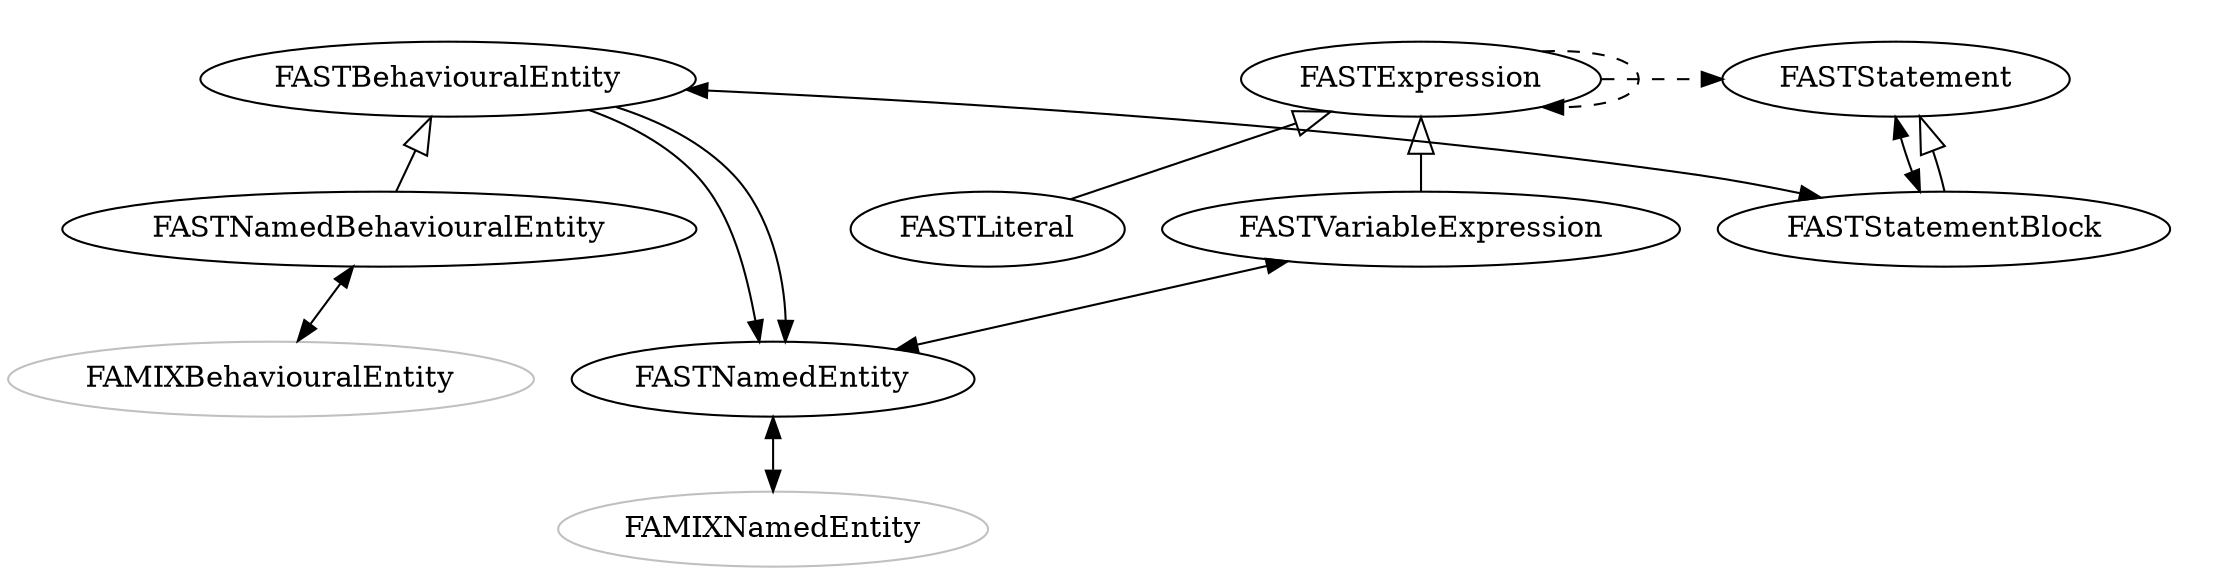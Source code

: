 digraph {
    subgraph famix {
        node[color="gray"];
        FAMIXBehaviouralEntity;
        FAMIXNamedEntity;
    }

    subgraph inheritance {
        edge[dir="back"; arrowtail="empty"; arrowsize="1.75"];
        color=white;
            
        subgraph clusterStatementBehaviouralEntity{
            FASTBehaviouralEntity -> FASTNamedBehaviouralEntity;
        }
        subgraph clusterStatement{
            FASTStatement -> FASTStatementBlock;
        }
        subgraph clusterStatement{
            FASTExpression -> FASTVariableExpression;
            FASTExpression -> FASTLiteral;
        }
    }
    
    subgraph bidirectional {
        edge[dir="both"];
        FASTBehaviouralEntity -> FASTStatementBlock;
        FASTStatementBlock -> FASTStatement;
        FASTNamedBehaviouralEntity -> FAMIXBehaviouralEntity;
        FASTNamedEntity -> FAMIXNamedEntity;
        FASTVariableExpression -> FASTNamedEntity;
    }

    FASTBehaviouralEntity -> FASTNamedEntity;
    FASTBehaviouralEntity -> FASTNamedEntity;
    
    subgraph dashedEdge {
        edge[style="dashed"];
        FASTExpression -> FASTStatement;
        FASTExpression -> FASTExpression;
    }
    
    {rank = same; FASTExpression; FASTStatement;}
}